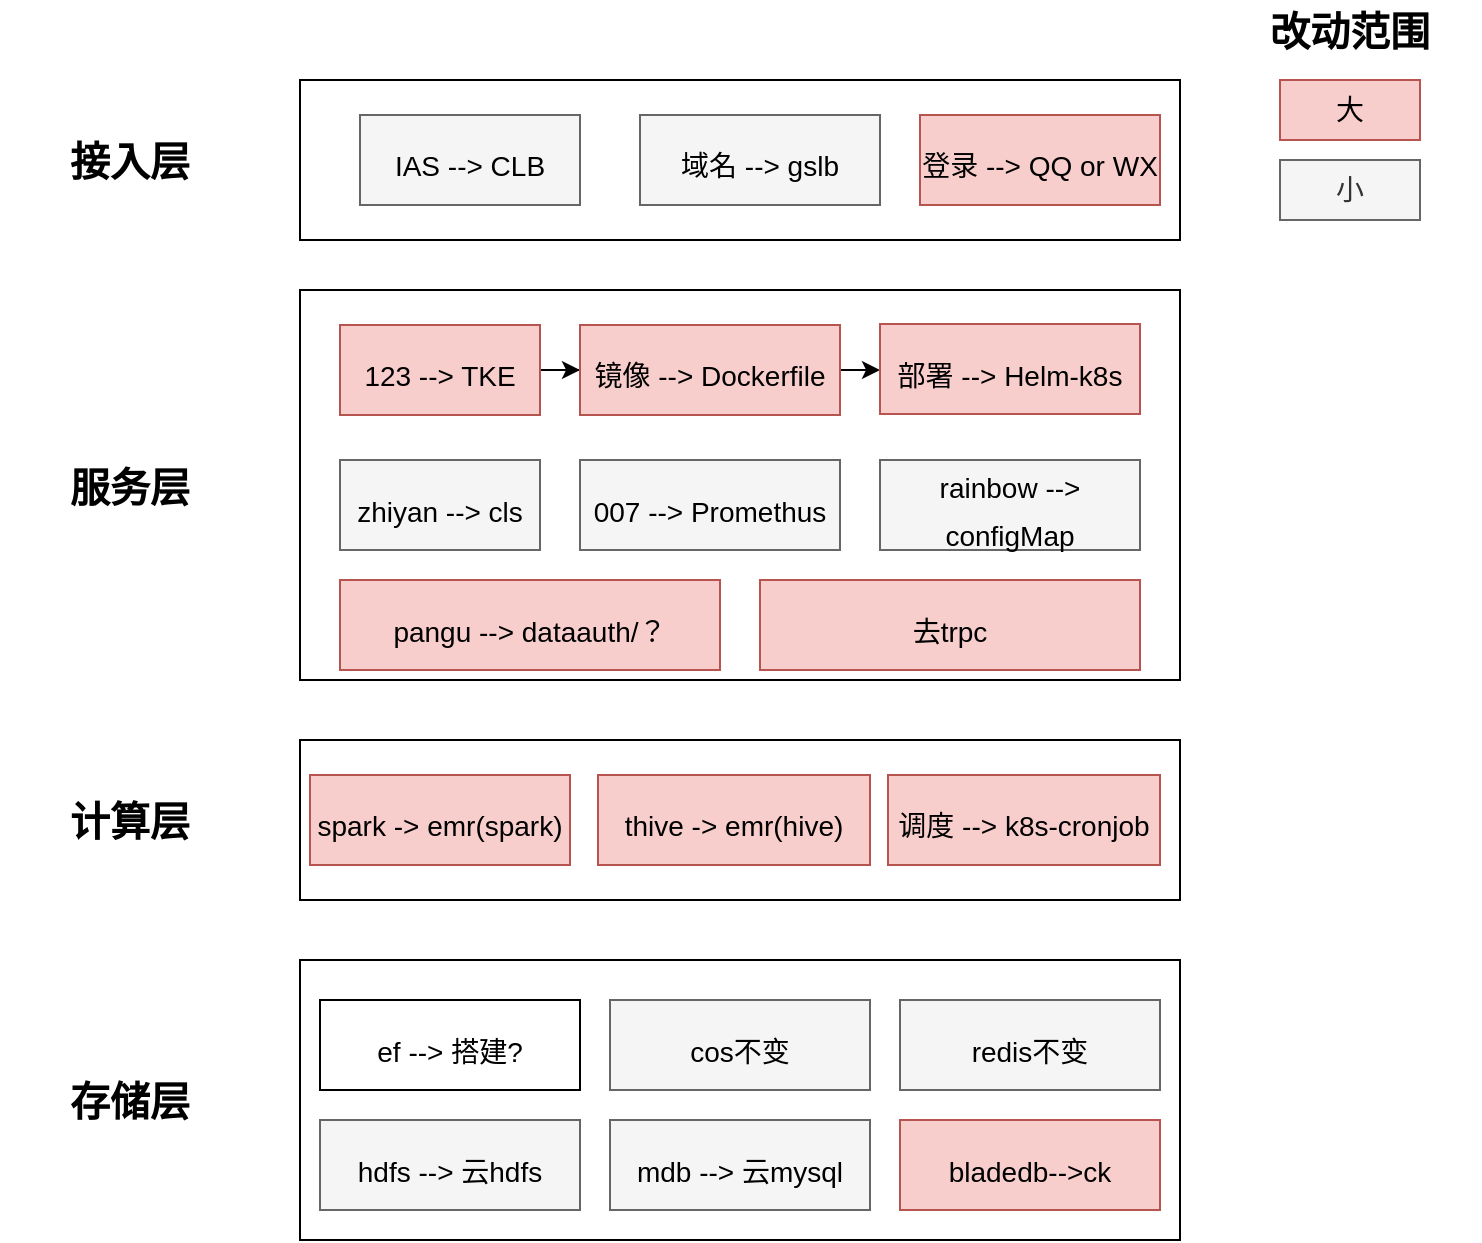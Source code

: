 <mxfile version="20.3.0" type="github">
  <diagram id="cwxhCm63Somnro4JCVdJ" name="第 1 页">
    <mxGraphModel dx="1249" dy="752" grid="1" gridSize="10" guides="1" tooltips="1" connect="1" arrows="1" fold="1" page="1" pageScale="1" pageWidth="827" pageHeight="1169" math="0" shadow="0">
      <root>
        <mxCell id="0" />
        <mxCell id="1" parent="0" />
        <mxCell id="uui6WPJijUR4WHiSDv8N-2" value="&lt;b&gt;&lt;font style=&quot;font-size: 20px;&quot;&gt;接入层&lt;/font&gt;&lt;/b&gt;" style="text;html=1;strokeColor=none;fillColor=none;align=center;verticalAlign=middle;whiteSpace=wrap;rounded=0;" parent="1" vertex="1">
          <mxGeometry x="40" y="465" width="130" height="30" as="geometry" />
        </mxCell>
        <mxCell id="uui6WPJijUR4WHiSDv8N-3" value="" style="rounded=0;whiteSpace=wrap;html=1;fontSize=20;" parent="1" vertex="1">
          <mxGeometry x="190" y="440" width="440" height="80" as="geometry" />
        </mxCell>
        <mxCell id="uui6WPJijUR4WHiSDv8N-4" value="&lt;font style=&quot;font-size: 14px;&quot; color=&quot;#000000&quot;&gt;IAS --&amp;gt; CLB&lt;/font&gt;" style="rounded=0;whiteSpace=wrap;html=1;fontSize=20;fontColor=#333333;fillColor=#f5f5f5;strokeColor=#666666;" parent="1" vertex="1">
          <mxGeometry x="220" y="457.5" width="110" height="45" as="geometry" />
        </mxCell>
        <mxCell id="uui6WPJijUR4WHiSDv8N-5" value="&lt;font style=&quot;font-size: 14px;&quot; color=&quot;#000000&quot;&gt;域名 --&amp;gt; gslb&lt;/font&gt;" style="rounded=0;whiteSpace=wrap;html=1;fontSize=20;fontColor=#333333;fillColor=#f5f5f5;strokeColor=#666666;" parent="1" vertex="1">
          <mxGeometry x="360" y="457.5" width="120" height="45" as="geometry" />
        </mxCell>
        <mxCell id="uui6WPJijUR4WHiSDv8N-6" value="&lt;span style=&quot;font-size: 20px;&quot;&gt;&lt;b&gt;服务层&lt;/b&gt;&lt;/span&gt;" style="text;html=1;strokeColor=none;fillColor=none;align=center;verticalAlign=middle;whiteSpace=wrap;rounded=0;" parent="1" vertex="1">
          <mxGeometry x="40" y="627.5" width="130" height="30" as="geometry" />
        </mxCell>
        <mxCell id="uui6WPJijUR4WHiSDv8N-7" value="" style="rounded=0;whiteSpace=wrap;html=1;fontSize=20;" parent="1" vertex="1">
          <mxGeometry x="190" y="545" width="440" height="195" as="geometry" />
        </mxCell>
        <mxCell id="uui6WPJijUR4WHiSDv8N-34" value="" style="edgeStyle=orthogonalEdgeStyle;rounded=0;orthogonalLoop=1;jettySize=auto;html=1;fontSize=14;fontColor=#000000;" parent="1" source="uui6WPJijUR4WHiSDv8N-8" target="uui6WPJijUR4WHiSDv8N-9" edge="1">
          <mxGeometry relative="1" as="geometry" />
        </mxCell>
        <mxCell id="uui6WPJijUR4WHiSDv8N-8" value="&lt;font style=&quot;font-size: 14px;&quot; color=&quot;#000000&quot;&gt;123 --&amp;gt; TKE&lt;/font&gt;" style="rounded=0;whiteSpace=wrap;html=1;fontSize=20;fillColor=#f8cecc;strokeColor=#b85450;" parent="1" vertex="1">
          <mxGeometry x="210" y="562.5" width="100" height="45" as="geometry" />
        </mxCell>
        <mxCell id="uui6WPJijUR4WHiSDv8N-35" value="" style="edgeStyle=orthogonalEdgeStyle;rounded=0;orthogonalLoop=1;jettySize=auto;html=1;fontSize=14;fontColor=#000000;" parent="1" source="uui6WPJijUR4WHiSDv8N-9" target="uui6WPJijUR4WHiSDv8N-10" edge="1">
          <mxGeometry relative="1" as="geometry" />
        </mxCell>
        <mxCell id="uui6WPJijUR4WHiSDv8N-9" value="&lt;font color=&quot;#000000&quot;&gt;&lt;span style=&quot;font-size: 14px;&quot;&gt;镜像 --&amp;gt; Dockerfile&lt;/span&gt;&lt;/font&gt;" style="rounded=0;whiteSpace=wrap;html=1;fontSize=20;fillColor=#f8cecc;strokeColor=#b85450;" parent="1" vertex="1">
          <mxGeometry x="330" y="562.5" width="130" height="45" as="geometry" />
        </mxCell>
        <mxCell id="uui6WPJijUR4WHiSDv8N-10" value="&lt;font color=&quot;#000000&quot;&gt;&lt;span style=&quot;font-size: 14px;&quot;&gt;部署 --&amp;gt; Helm-k8s&lt;/span&gt;&lt;/font&gt;" style="rounded=0;whiteSpace=wrap;html=1;fontSize=20;fillColor=#f8cecc;strokeColor=#b85450;" parent="1" vertex="1">
          <mxGeometry x="480" y="562" width="130" height="45" as="geometry" />
        </mxCell>
        <mxCell id="uui6WPJijUR4WHiSDv8N-11" value="&lt;font style=&quot;font-size: 14px;&quot; color=&quot;#000000&quot;&gt;007 --&amp;gt; Promethus&lt;/font&gt;" style="rounded=0;whiteSpace=wrap;html=1;fontSize=20;fontColor=#333333;fillColor=#f5f5f5;strokeColor=#666666;" parent="1" vertex="1">
          <mxGeometry x="330" y="630" width="130" height="45" as="geometry" />
        </mxCell>
        <mxCell id="uui6WPJijUR4WHiSDv8N-12" value="&lt;font style=&quot;font-size: 14px;&quot; color=&quot;#000000&quot;&gt;zhiyan --&amp;gt; cls&lt;/font&gt;" style="rounded=0;whiteSpace=wrap;html=1;fontSize=20;fontColor=#333333;fillColor=#f5f5f5;strokeColor=#666666;" parent="1" vertex="1">
          <mxGeometry x="210" y="630" width="100" height="45" as="geometry" />
        </mxCell>
        <mxCell id="uui6WPJijUR4WHiSDv8N-13" value="&lt;font style=&quot;font-size: 14px;&quot; color=&quot;#000000&quot;&gt;rainbow --&amp;gt; configMap&lt;/font&gt;" style="rounded=0;whiteSpace=wrap;html=1;fontSize=20;fontColor=#333333;fillColor=#f5f5f5;strokeColor=#666666;" parent="1" vertex="1">
          <mxGeometry x="480" y="630" width="130" height="45" as="geometry" />
        </mxCell>
        <mxCell id="uui6WPJijUR4WHiSDv8N-14" value="&lt;span style=&quot;font-size: 20px;&quot;&gt;&lt;b&gt;计算层&lt;/b&gt;&lt;/span&gt;" style="text;html=1;strokeColor=none;fillColor=none;align=center;verticalAlign=middle;whiteSpace=wrap;rounded=0;" parent="1" vertex="1">
          <mxGeometry x="40" y="795" width="130" height="30" as="geometry" />
        </mxCell>
        <mxCell id="uui6WPJijUR4WHiSDv8N-15" value="" style="rounded=0;whiteSpace=wrap;html=1;fontSize=20;" parent="1" vertex="1">
          <mxGeometry x="190" y="770" width="440" height="80" as="geometry" />
        </mxCell>
        <mxCell id="uui6WPJijUR4WHiSDv8N-16" value="&lt;font color=&quot;#000000&quot;&gt;&lt;span style=&quot;font-size: 14px;&quot;&gt;spark -&amp;gt; emr(spark)&lt;/span&gt;&lt;/font&gt;" style="rounded=0;whiteSpace=wrap;html=1;fontSize=20;fillColor=#f8cecc;strokeColor=#b85450;" parent="1" vertex="1">
          <mxGeometry x="195" y="787.5" width="130" height="45" as="geometry" />
        </mxCell>
        <mxCell id="uui6WPJijUR4WHiSDv8N-17" value="&lt;font color=&quot;#000000&quot;&gt;&lt;span style=&quot;font-size: 14px;&quot;&gt;thive -&amp;gt; emr(hive)&lt;/span&gt;&lt;/font&gt;" style="rounded=0;whiteSpace=wrap;html=1;fontSize=20;fillColor=#f8cecc;strokeColor=#b85450;" parent="1" vertex="1">
          <mxGeometry x="339" y="787.5" width="136" height="45" as="geometry" />
        </mxCell>
        <mxCell id="uui6WPJijUR4WHiSDv8N-18" value="&lt;font style=&quot;font-size: 14px;&quot; color=&quot;#000000&quot;&gt;pangu --&amp;gt; dataauth/？&lt;/font&gt;" style="rounded=0;whiteSpace=wrap;html=1;fontSize=20;fillColor=#f8cecc;strokeColor=#b85450;" parent="1" vertex="1">
          <mxGeometry x="210" y="690" width="190" height="45" as="geometry" />
        </mxCell>
        <mxCell id="uui6WPJijUR4WHiSDv8N-19" value="&lt;font color=&quot;#000000&quot;&gt;&lt;span style=&quot;font-size: 14px;&quot;&gt;登录 --&amp;gt; QQ or WX&lt;/span&gt;&lt;/font&gt;" style="rounded=0;whiteSpace=wrap;html=1;fontSize=20;fillColor=#f8cecc;strokeColor=#b85450;" parent="1" vertex="1">
          <mxGeometry x="500" y="457.5" width="120" height="45" as="geometry" />
        </mxCell>
        <mxCell id="uui6WPJijUR4WHiSDv8N-21" value="&lt;span style=&quot;font-size: 20px;&quot;&gt;&lt;b&gt;存储层&lt;/b&gt;&lt;/span&gt;" style="text;html=1;strokeColor=none;fillColor=none;align=center;verticalAlign=middle;whiteSpace=wrap;rounded=0;" parent="1" vertex="1">
          <mxGeometry x="40" y="935" width="130" height="30" as="geometry" />
        </mxCell>
        <mxCell id="uui6WPJijUR4WHiSDv8N-22" value="" style="rounded=0;whiteSpace=wrap;html=1;fontSize=20;" parent="1" vertex="1">
          <mxGeometry x="190" y="880" width="440" height="140" as="geometry" />
        </mxCell>
        <mxCell id="uui6WPJijUR4WHiSDv8N-23" value="&lt;font color=&quot;#000000&quot;&gt;&lt;span style=&quot;font-size: 14px;&quot;&gt;ef --&amp;gt; 搭建?&lt;/span&gt;&lt;/font&gt;" style="rounded=0;whiteSpace=wrap;html=1;fontSize=20;fontColor=#FFCCCC;" parent="1" vertex="1">
          <mxGeometry x="200" y="900" width="130" height="45" as="geometry" />
        </mxCell>
        <mxCell id="uui6WPJijUR4WHiSDv8N-24" value="&lt;font color=&quot;#000000&quot;&gt;&lt;span style=&quot;font-size: 14px;&quot;&gt;cos不变&lt;/span&gt;&lt;/font&gt;" style="rounded=0;whiteSpace=wrap;html=1;fontSize=20;fontColor=#333333;fillColor=#f5f5f5;strokeColor=#666666;" parent="1" vertex="1">
          <mxGeometry x="345" y="900" width="130" height="45" as="geometry" />
        </mxCell>
        <mxCell id="uui6WPJijUR4WHiSDv8N-25" value="&lt;font color=&quot;#000000&quot;&gt;&lt;span style=&quot;font-size: 14px;&quot;&gt;redis不变&lt;/span&gt;&lt;/font&gt;" style="rounded=0;whiteSpace=wrap;html=1;fontSize=20;fontColor=#333333;fillColor=#f5f5f5;strokeColor=#666666;" parent="1" vertex="1">
          <mxGeometry x="490" y="900" width="130" height="45" as="geometry" />
        </mxCell>
        <mxCell id="uui6WPJijUR4WHiSDv8N-26" value="&lt;font color=&quot;#000000&quot;&gt;&lt;span style=&quot;font-size: 14px;&quot;&gt;hdfs --&amp;gt; 云hdfs&lt;br&gt;&lt;/span&gt;&lt;/font&gt;" style="rounded=0;whiteSpace=wrap;html=1;fontSize=20;fontColor=#333333;fillColor=#f5f5f5;strokeColor=#666666;" parent="1" vertex="1">
          <mxGeometry x="200" y="960" width="130" height="45" as="geometry" />
        </mxCell>
        <mxCell id="uui6WPJijUR4WHiSDv8N-27" value="&lt;font color=&quot;#000000&quot;&gt;&lt;span style=&quot;font-size: 14px;&quot;&gt;mdb --&amp;gt; 云mysql&lt;br&gt;&lt;/span&gt;&lt;/font&gt;" style="rounded=0;whiteSpace=wrap;html=1;fontSize=20;fontColor=#333333;fillColor=#f5f5f5;strokeColor=#666666;" parent="1" vertex="1">
          <mxGeometry x="345" y="960" width="130" height="45" as="geometry" />
        </mxCell>
        <mxCell id="uui6WPJijUR4WHiSDv8N-28" value="&lt;font color=&quot;#000000&quot;&gt;&lt;span style=&quot;font-size: 14px;&quot;&gt;bladedb--&amp;gt;ck&lt;br&gt;&lt;/span&gt;&lt;/font&gt;" style="rounded=0;whiteSpace=wrap;html=1;fontSize=20;fillColor=#f8cecc;strokeColor=#b85450;" parent="1" vertex="1">
          <mxGeometry x="490" y="960" width="130" height="45" as="geometry" />
        </mxCell>
        <mxCell id="uui6WPJijUR4WHiSDv8N-29" value="大" style="rounded=0;whiteSpace=wrap;html=1;fontSize=14;fillColor=#f8cecc;strokeColor=#b85450;" parent="1" vertex="1">
          <mxGeometry x="680" y="440" width="70" height="30" as="geometry" />
        </mxCell>
        <mxCell id="uui6WPJijUR4WHiSDv8N-30" value="小" style="rounded=0;whiteSpace=wrap;html=1;fontSize=14;fillColor=#f5f5f5;strokeColor=#666666;fontColor=#333333;" parent="1" vertex="1">
          <mxGeometry x="680" y="480" width="70" height="30" as="geometry" />
        </mxCell>
        <mxCell id="uui6WPJijUR4WHiSDv8N-31" value="&lt;font style=&quot;font-size: 14px;&quot; color=&quot;#000000&quot;&gt;去trpc&lt;/font&gt;" style="rounded=0;whiteSpace=wrap;html=1;fontSize=20;fillColor=#f8cecc;strokeColor=#b85450;" parent="1" vertex="1">
          <mxGeometry x="420" y="690" width="190" height="45" as="geometry" />
        </mxCell>
        <mxCell id="uui6WPJijUR4WHiSDv8N-32" value="&lt;font color=&quot;#000000&quot;&gt;&lt;span style=&quot;font-size: 14px;&quot;&gt;调度 --&amp;gt; k8s-cronjob&lt;/span&gt;&lt;/font&gt;" style="rounded=0;whiteSpace=wrap;html=1;fontSize=20;fillColor=#f8cecc;strokeColor=#b85450;" parent="1" vertex="1">
          <mxGeometry x="484" y="787.5" width="136" height="45" as="geometry" />
        </mxCell>
        <mxCell id="-4Xmdaif6t7rB3caHHCI-1" value="&lt;span style=&quot;font-size: 20px;&quot;&gt;&lt;b&gt;改动范围&lt;/b&gt;&lt;/span&gt;" style="text;html=1;strokeColor=none;fillColor=none;align=center;verticalAlign=middle;whiteSpace=wrap;rounded=0;" vertex="1" parent="1">
          <mxGeometry x="650" y="400" width="130" height="30" as="geometry" />
        </mxCell>
      </root>
    </mxGraphModel>
  </diagram>
</mxfile>
